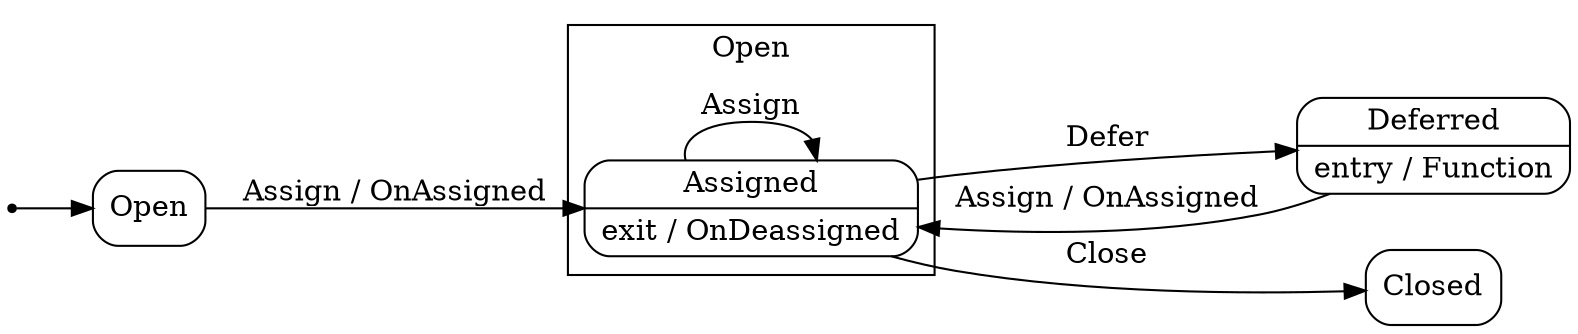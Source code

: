 digraph {
    compound=true;
    node [shape=Mrecord]
    rankdir="LR"

    subgraph "clusterOpen"
    {
        label = "Open"
        "Assigned" [label="Assigned|exit / OnDeassigned"];
    }
    "Deferred" [label="Deferred|entry / Function"];
    "Closed" [label="Closed"];

    "Open" -> "Assigned" [style="solid", label="Assign / OnAssigned"];
    "Assigned" -> "Assigned" [style="solid", label="Assign"];
    "Assigned" -> "Closed" [style="solid", label="Close"];
    "Assigned" -> "Deferred" [style="solid", label="Defer"];
    "Deferred" -> "Assigned" [style="solid", label="Assign / OnAssigned"];
    init [label="", shape=point];
    init -> "Open"[style = "solid"]
}
